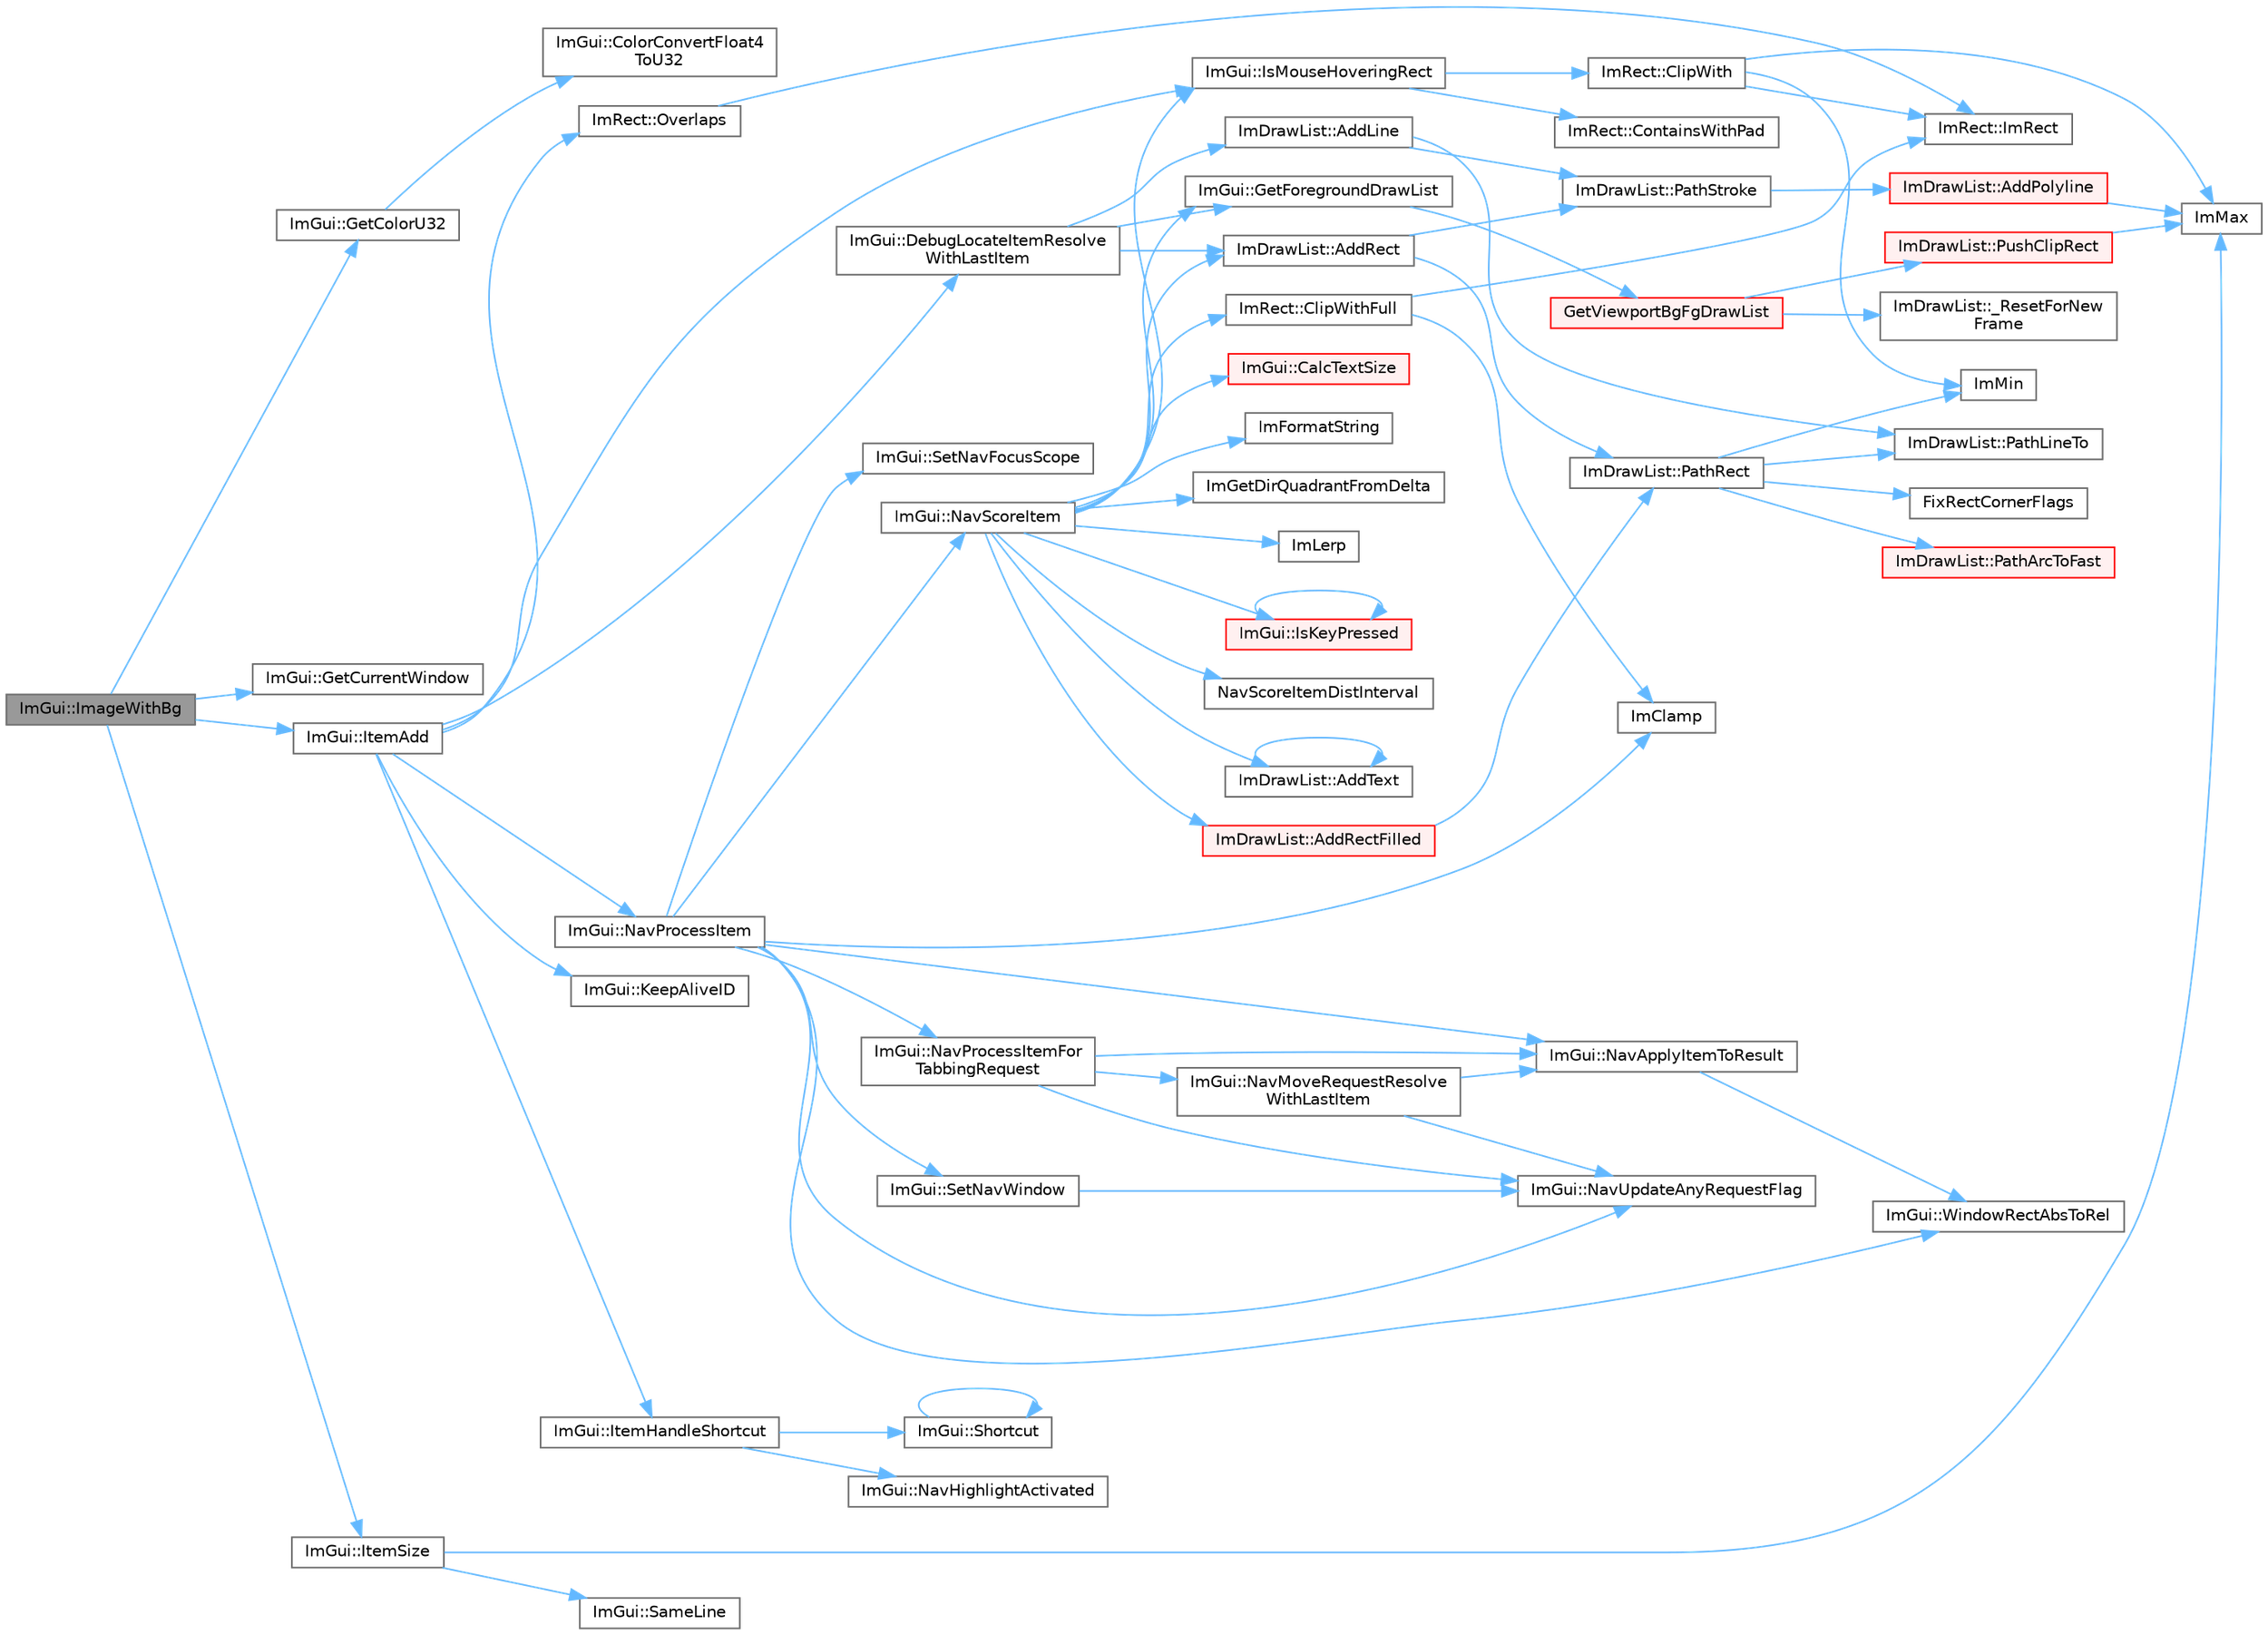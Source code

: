 digraph "ImGui::ImageWithBg"
{
 // LATEX_PDF_SIZE
  bgcolor="transparent";
  edge [fontname=Helvetica,fontsize=10,labelfontname=Helvetica,labelfontsize=10];
  node [fontname=Helvetica,fontsize=10,shape=box,height=0.2,width=0.4];
  rankdir="LR";
  Node1 [id="Node000001",label="ImGui::ImageWithBg",height=0.2,width=0.4,color="gray40", fillcolor="grey60", style="filled", fontcolor="black",tooltip=" "];
  Node1 -> Node2 [id="edge72_Node000001_Node000002",color="steelblue1",style="solid",tooltip=" "];
  Node2 [id="Node000002",label="ImGui::GetColorU32",height=0.2,width=0.4,color="grey40", fillcolor="white", style="filled",URL="$namespace_im_gui.html#a0de2d9bd347d9866511eb8d014e62556",tooltip=" "];
  Node2 -> Node3 [id="edge73_Node000002_Node000003",color="steelblue1",style="solid",tooltip=" "];
  Node3 [id="Node000003",label="ImGui::ColorConvertFloat4\lToU32",height=0.2,width=0.4,color="grey40", fillcolor="white", style="filled",URL="$namespace_im_gui.html#abe2691de0b1a71c774ab24cc91564a94",tooltip=" "];
  Node1 -> Node4 [id="edge74_Node000001_Node000004",color="steelblue1",style="solid",tooltip=" "];
  Node4 [id="Node000004",label="ImGui::GetCurrentWindow",height=0.2,width=0.4,color="grey40", fillcolor="white", style="filled",URL="$namespace_im_gui.html#ac452417b5004ca16a814a72cff153526",tooltip=" "];
  Node1 -> Node5 [id="edge75_Node000001_Node000005",color="steelblue1",style="solid",tooltip=" "];
  Node5 [id="Node000005",label="ImGui::ItemAdd",height=0.2,width=0.4,color="grey40", fillcolor="white", style="filled",URL="$namespace_im_gui.html#a0c2ccafc8d403c02a6590ac21157b9ac",tooltip=" "];
  Node5 -> Node6 [id="edge76_Node000005_Node000006",color="steelblue1",style="solid",tooltip=" "];
  Node6 [id="Node000006",label="ImGui::DebugLocateItemResolve\lWithLastItem",height=0.2,width=0.4,color="grey40", fillcolor="white", style="filled",URL="$namespace_im_gui.html#ae8ab0d7dfc90af8e82db3ed9e7829219",tooltip=" "];
  Node6 -> Node7 [id="edge77_Node000006_Node000007",color="steelblue1",style="solid",tooltip=" "];
  Node7 [id="Node000007",label="ImDrawList::AddLine",height=0.2,width=0.4,color="grey40", fillcolor="white", style="filled",URL="$struct_im_draw_list.html#aa21e5a1c6e00239581f97d344fc0db61",tooltip=" "];
  Node7 -> Node8 [id="edge78_Node000007_Node000008",color="steelblue1",style="solid",tooltip=" "];
  Node8 [id="Node000008",label="ImDrawList::PathLineTo",height=0.2,width=0.4,color="grey40", fillcolor="white", style="filled",URL="$struct_im_draw_list.html#a828d944325ed58d8b57abd3647bffaaf",tooltip=" "];
  Node7 -> Node9 [id="edge79_Node000007_Node000009",color="steelblue1",style="solid",tooltip=" "];
  Node9 [id="Node000009",label="ImDrawList::PathStroke",height=0.2,width=0.4,color="grey40", fillcolor="white", style="filled",URL="$struct_im_draw_list.html#a60bf9040ef3d09b39c4ba8f5a2a68ae9",tooltip=" "];
  Node9 -> Node10 [id="edge80_Node000009_Node000010",color="steelblue1",style="solid",tooltip=" "];
  Node10 [id="Node000010",label="ImDrawList::AddPolyline",height=0.2,width=0.4,color="red", fillcolor="#FFF0F0", style="filled",URL="$struct_im_draw_list.html#abc568847b1113e624456436bfab1b307",tooltip=" "];
  Node10 -> Node11 [id="edge81_Node000010_Node000011",color="steelblue1",style="solid",tooltip=" "];
  Node11 [id="Node000011",label="ImMax",height=0.2,width=0.4,color="grey40", fillcolor="white", style="filled",URL="$imgui__internal_8h.html#a7667efd95147d0422f140917c71a9226",tooltip=" "];
  Node6 -> Node15 [id="edge82_Node000006_Node000015",color="steelblue1",style="solid",tooltip=" "];
  Node15 [id="Node000015",label="ImDrawList::AddRect",height=0.2,width=0.4,color="grey40", fillcolor="white", style="filled",URL="$struct_im_draw_list.html#ad96f10a3e954fe0c5b7c96d4e205af7b",tooltip=" "];
  Node15 -> Node16 [id="edge83_Node000015_Node000016",color="steelblue1",style="solid",tooltip=" "];
  Node16 [id="Node000016",label="ImDrawList::PathRect",height=0.2,width=0.4,color="grey40", fillcolor="white", style="filled",URL="$struct_im_draw_list.html#a2251eb264ed8b17a253c409787375053",tooltip=" "];
  Node16 -> Node17 [id="edge84_Node000016_Node000017",color="steelblue1",style="solid",tooltip=" "];
  Node17 [id="Node000017",label="FixRectCornerFlags",height=0.2,width=0.4,color="grey40", fillcolor="white", style="filled",URL="$imgui__draw_8cpp.html#abc26563004ba48126f2e8b70ea0067af",tooltip=" "];
  Node16 -> Node18 [id="edge85_Node000016_Node000018",color="steelblue1",style="solid",tooltip=" "];
  Node18 [id="Node000018",label="ImMin",height=0.2,width=0.4,color="grey40", fillcolor="white", style="filled",URL="$imgui__internal_8h.html#a7f9d7828066a9d61b5630adcdf4655d3",tooltip=" "];
  Node16 -> Node19 [id="edge86_Node000016_Node000019",color="steelblue1",style="solid",tooltip=" "];
  Node19 [id="Node000019",label="ImDrawList::PathArcToFast",height=0.2,width=0.4,color="red", fillcolor="#FFF0F0", style="filled",URL="$struct_im_draw_list.html#a6d307c6de1a6522e76fa410e8fe96fcc",tooltip=" "];
  Node16 -> Node8 [id="edge87_Node000016_Node000008",color="steelblue1",style="solid",tooltip=" "];
  Node15 -> Node9 [id="edge88_Node000015_Node000009",color="steelblue1",style="solid",tooltip=" "];
  Node6 -> Node24 [id="edge89_Node000006_Node000024",color="steelblue1",style="solid",tooltip=" "];
  Node24 [id="Node000024",label="ImGui::GetForegroundDrawList",height=0.2,width=0.4,color="grey40", fillcolor="white", style="filled",URL="$namespace_im_gui.html#a77e1a981b472415e6613a2bd0966d817",tooltip=" "];
  Node24 -> Node25 [id="edge90_Node000024_Node000025",color="steelblue1",style="solid",tooltip=" "];
  Node25 [id="Node000025",label="GetViewportBgFgDrawList",height=0.2,width=0.4,color="red", fillcolor="#FFF0F0", style="filled",URL="$imgui_8cpp.html#a86964372ace3c5efb9325a2162f04efd",tooltip=" "];
  Node25 -> Node26 [id="edge91_Node000025_Node000026",color="steelblue1",style="solid",tooltip=" "];
  Node26 [id="Node000026",label="ImDrawList::_ResetForNew\lFrame",height=0.2,width=0.4,color="grey40", fillcolor="white", style="filled",URL="$struct_im_draw_list.html#a5f78fe195b2507e5926560f591141ff3",tooltip=" "];
  Node25 -> Node27 [id="edge92_Node000025_Node000027",color="steelblue1",style="solid",tooltip=" "];
  Node27 [id="Node000027",label="ImDrawList::PushClipRect",height=0.2,width=0.4,color="red", fillcolor="#FFF0F0", style="filled",URL="$struct_im_draw_list.html#a608a9d9a83715ba87dced8321ed64329",tooltip=" "];
  Node27 -> Node11 [id="edge93_Node000027_Node000011",color="steelblue1",style="solid",tooltip=" "];
  Node5 -> Node31 [id="edge94_Node000005_Node000031",color="steelblue1",style="solid",tooltip=" "];
  Node31 [id="Node000031",label="ImGui::IsMouseHoveringRect",height=0.2,width=0.4,color="grey40", fillcolor="white", style="filled",URL="$namespace_im_gui.html#ae0b8ea0e06c457316d6aed6c5b2a1c25",tooltip=" "];
  Node31 -> Node32 [id="edge95_Node000031_Node000032",color="steelblue1",style="solid",tooltip=" "];
  Node32 [id="Node000032",label="ImRect::ClipWith",height=0.2,width=0.4,color="grey40", fillcolor="white", style="filled",URL="$struct_im_rect.html#ac02d5cf6ce0358aea9ed9df43d368f3f",tooltip=" "];
  Node32 -> Node11 [id="edge96_Node000032_Node000011",color="steelblue1",style="solid",tooltip=" "];
  Node32 -> Node18 [id="edge97_Node000032_Node000018",color="steelblue1",style="solid",tooltip=" "];
  Node32 -> Node33 [id="edge98_Node000032_Node000033",color="steelblue1",style="solid",tooltip=" "];
  Node33 [id="Node000033",label="ImRect::ImRect",height=0.2,width=0.4,color="grey40", fillcolor="white", style="filled",URL="$struct_im_rect.html#a1e9548c8a334dfd32eaf4d399aa740e9",tooltip=" "];
  Node31 -> Node34 [id="edge99_Node000031_Node000034",color="steelblue1",style="solid",tooltip=" "];
  Node34 [id="Node000034",label="ImRect::ContainsWithPad",height=0.2,width=0.4,color="grey40", fillcolor="white", style="filled",URL="$struct_im_rect.html#a8dbab244f4e5b786faa9684eb85110fc",tooltip=" "];
  Node5 -> Node35 [id="edge100_Node000005_Node000035",color="steelblue1",style="solid",tooltip=" "];
  Node35 [id="Node000035",label="ImGui::ItemHandleShortcut",height=0.2,width=0.4,color="grey40", fillcolor="white", style="filled",URL="$namespace_im_gui.html#a338deb537666a886cf3ece08c07e9fa9",tooltip=" "];
  Node35 -> Node36 [id="edge101_Node000035_Node000036",color="steelblue1",style="solid",tooltip=" "];
  Node36 [id="Node000036",label="ImGui::NavHighlightActivated",height=0.2,width=0.4,color="grey40", fillcolor="white", style="filled",URL="$namespace_im_gui.html#a3ea169ace83f149ae2b8c1a6d0f6d457",tooltip=" "];
  Node35 -> Node37 [id="edge102_Node000035_Node000037",color="steelblue1",style="solid",tooltip=" "];
  Node37 [id="Node000037",label="ImGui::Shortcut",height=0.2,width=0.4,color="grey40", fillcolor="white", style="filled",URL="$namespace_im_gui.html#a5a7ca2346e4eb2dfe08a396349df7995",tooltip=" "];
  Node37 -> Node37 [id="edge103_Node000037_Node000037",color="steelblue1",style="solid",tooltip=" "];
  Node5 -> Node38 [id="edge104_Node000005_Node000038",color="steelblue1",style="solid",tooltip=" "];
  Node38 [id="Node000038",label="ImGui::KeepAliveID",height=0.2,width=0.4,color="grey40", fillcolor="white", style="filled",URL="$namespace_im_gui.html#a85a245c78a9f7c351636bdad6e60c488",tooltip=" "];
  Node5 -> Node39 [id="edge105_Node000005_Node000039",color="steelblue1",style="solid",tooltip=" "];
  Node39 [id="Node000039",label="ImGui::NavProcessItem",height=0.2,width=0.4,color="grey40", fillcolor="white", style="filled",URL="$namespace_im_gui.html#aa217c2f0448788f3c064bf828a8f9d8f",tooltip=" "];
  Node39 -> Node23 [id="edge106_Node000039_Node000023",color="steelblue1",style="solid",tooltip=" "];
  Node23 [id="Node000023",label="ImClamp",height=0.2,width=0.4,color="grey40", fillcolor="white", style="filled",URL="$imgui__internal_8h.html#a6e61ede308bfd68c7434e17905a29fc8",tooltip=" "];
  Node39 -> Node40 [id="edge107_Node000039_Node000040",color="steelblue1",style="solid",tooltip=" "];
  Node40 [id="Node000040",label="ImGui::NavApplyItemToResult",height=0.2,width=0.4,color="grey40", fillcolor="white", style="filled",URL="$namespace_im_gui.html#afc3f5b074b158526cfe8531de843aa5f",tooltip=" "];
  Node40 -> Node41 [id="edge108_Node000040_Node000041",color="steelblue1",style="solid",tooltip=" "];
  Node41 [id="Node000041",label="ImGui::WindowRectAbsToRel",height=0.2,width=0.4,color="grey40", fillcolor="white", style="filled",URL="$namespace_im_gui.html#a06d8e9fae450c785dc8f61f6e03462a7",tooltip=" "];
  Node39 -> Node42 [id="edge109_Node000039_Node000042",color="steelblue1",style="solid",tooltip=" "];
  Node42 [id="Node000042",label="ImGui::NavProcessItemFor\lTabbingRequest",height=0.2,width=0.4,color="grey40", fillcolor="white", style="filled",URL="$namespace_im_gui.html#a6a225bee464b9da701c6554e3fd2e5ef",tooltip=" "];
  Node42 -> Node40 [id="edge110_Node000042_Node000040",color="steelblue1",style="solid",tooltip=" "];
  Node42 -> Node43 [id="edge111_Node000042_Node000043",color="steelblue1",style="solid",tooltip=" "];
  Node43 [id="Node000043",label="ImGui::NavMoveRequestResolve\lWithLastItem",height=0.2,width=0.4,color="grey40", fillcolor="white", style="filled",URL="$namespace_im_gui.html#ad71eb039682bb8e3bb950c67eeec4ed8",tooltip=" "];
  Node43 -> Node40 [id="edge112_Node000043_Node000040",color="steelblue1",style="solid",tooltip=" "];
  Node43 -> Node44 [id="edge113_Node000043_Node000044",color="steelblue1",style="solid",tooltip=" "];
  Node44 [id="Node000044",label="ImGui::NavUpdateAnyRequestFlag",height=0.2,width=0.4,color="grey40", fillcolor="white", style="filled",URL="$namespace_im_gui.html#a2cd868535661cdb5671214662f3c9388",tooltip=" "];
  Node42 -> Node44 [id="edge114_Node000042_Node000044",color="steelblue1",style="solid",tooltip=" "];
  Node39 -> Node45 [id="edge115_Node000039_Node000045",color="steelblue1",style="solid",tooltip=" "];
  Node45 [id="Node000045",label="ImGui::NavScoreItem",height=0.2,width=0.4,color="grey40", fillcolor="white", style="filled",URL="$namespace_im_gui.html#a3f63daa35c17837e05d2291af30cbd94",tooltip=" "];
  Node45 -> Node15 [id="edge116_Node000045_Node000015",color="steelblue1",style="solid",tooltip=" "];
  Node45 -> Node46 [id="edge117_Node000045_Node000046",color="steelblue1",style="solid",tooltip=" "];
  Node46 [id="Node000046",label="ImDrawList::AddRectFilled",height=0.2,width=0.4,color="red", fillcolor="#FFF0F0", style="filled",URL="$struct_im_draw_list.html#a6b16ab764160b0251d2e7b3bd08c1ffc",tooltip=" "];
  Node46 -> Node16 [id="edge118_Node000046_Node000016",color="steelblue1",style="solid",tooltip=" "];
  Node45 -> Node50 [id="edge119_Node000045_Node000050",color="steelblue1",style="solid",tooltip=" "];
  Node50 [id="Node000050",label="ImDrawList::AddText",height=0.2,width=0.4,color="grey40", fillcolor="white", style="filled",URL="$struct_im_draw_list.html#ac5221bd86b3429f6d5b6e6ffe454942d",tooltip=" "];
  Node50 -> Node50 [id="edge120_Node000050_Node000050",color="steelblue1",style="solid",tooltip=" "];
  Node45 -> Node51 [id="edge121_Node000045_Node000051",color="steelblue1",style="solid",tooltip=" "];
  Node51 [id="Node000051",label="ImGui::CalcTextSize",height=0.2,width=0.4,color="red", fillcolor="#FFF0F0", style="filled",URL="$namespace_im_gui.html#a848b9db6cc4a186751c0ecebcaadc33b",tooltip=" "];
  Node45 -> Node59 [id="edge122_Node000045_Node000059",color="steelblue1",style="solid",tooltip=" "];
  Node59 [id="Node000059",label="ImRect::ClipWithFull",height=0.2,width=0.4,color="grey40", fillcolor="white", style="filled",URL="$struct_im_rect.html#a32a5aaca4161b5ffa3f352d293a449ff",tooltip=" "];
  Node59 -> Node23 [id="edge123_Node000059_Node000023",color="steelblue1",style="solid",tooltip=" "];
  Node59 -> Node33 [id="edge124_Node000059_Node000033",color="steelblue1",style="solid",tooltip=" "];
  Node45 -> Node24 [id="edge125_Node000045_Node000024",color="steelblue1",style="solid",tooltip=" "];
  Node45 -> Node60 [id="edge126_Node000045_Node000060",color="steelblue1",style="solid",tooltip=" "];
  Node60 [id="Node000060",label="ImFormatString",height=0.2,width=0.4,color="grey40", fillcolor="white", style="filled",URL="$imgui_8cpp.html#a75ccaf7d676b1f567ba888ae42ac3809",tooltip=" "];
  Node45 -> Node61 [id="edge127_Node000045_Node000061",color="steelblue1",style="solid",tooltip=" "];
  Node61 [id="Node000061",label="ImGetDirQuadrantFromDelta",height=0.2,width=0.4,color="grey40", fillcolor="white", style="filled",URL="$imgui_8cpp.html#a250b0867d875c4c76b4fad89e7aaf498",tooltip=" "];
  Node45 -> Node62 [id="edge128_Node000045_Node000062",color="steelblue1",style="solid",tooltip=" "];
  Node62 [id="Node000062",label="ImLerp",height=0.2,width=0.4,color="grey40", fillcolor="white", style="filled",URL="$imgui__internal_8h.html#a1d7813429922346e44eebd82d13f777c",tooltip=" "];
  Node45 -> Node63 [id="edge129_Node000045_Node000063",color="steelblue1",style="solid",tooltip=" "];
  Node63 [id="Node000063",label="ImGui::IsKeyPressed",height=0.2,width=0.4,color="red", fillcolor="#FFF0F0", style="filled",URL="$namespace_im_gui.html#a477c2ef31c9641b158d78879780bd108",tooltip=" "];
  Node63 -> Node63 [id="edge130_Node000063_Node000063",color="steelblue1",style="solid",tooltip=" "];
  Node45 -> Node31 [id="edge131_Node000045_Node000031",color="steelblue1",style="solid",tooltip=" "];
  Node45 -> Node66 [id="edge132_Node000045_Node000066",color="steelblue1",style="solid",tooltip=" "];
  Node66 [id="Node000066",label="NavScoreItemDistInterval",height=0.2,width=0.4,color="grey40", fillcolor="white", style="filled",URL="$imgui_8cpp.html#a1bb7b58bee2ba15da988fb4c56f4cc89",tooltip=" "];
  Node39 -> Node44 [id="edge133_Node000039_Node000044",color="steelblue1",style="solid",tooltip=" "];
  Node39 -> Node67 [id="edge134_Node000039_Node000067",color="steelblue1",style="solid",tooltip=" "];
  Node67 [id="Node000067",label="ImGui::SetNavFocusScope",height=0.2,width=0.4,color="grey40", fillcolor="white", style="filled",URL="$namespace_im_gui.html#ada2736a9b034b93ba877f46577bc5e8b",tooltip=" "];
  Node39 -> Node68 [id="edge135_Node000039_Node000068",color="steelblue1",style="solid",tooltip=" "];
  Node68 [id="Node000068",label="ImGui::SetNavWindow",height=0.2,width=0.4,color="grey40", fillcolor="white", style="filled",URL="$namespace_im_gui.html#aa422c756f467e650d67b4fb1b74ff5a1",tooltip=" "];
  Node68 -> Node44 [id="edge136_Node000068_Node000044",color="steelblue1",style="solid",tooltip=" "];
  Node39 -> Node41 [id="edge137_Node000039_Node000041",color="steelblue1",style="solid",tooltip=" "];
  Node5 -> Node69 [id="edge138_Node000005_Node000069",color="steelblue1",style="solid",tooltip=" "];
  Node69 [id="Node000069",label="ImRect::Overlaps",height=0.2,width=0.4,color="grey40", fillcolor="white", style="filled",URL="$struct_im_rect.html#a0af3bade3781e5e7c6afdf71ccfb0d43",tooltip=" "];
  Node69 -> Node33 [id="edge139_Node000069_Node000033",color="steelblue1",style="solid",tooltip=" "];
  Node1 -> Node70 [id="edge140_Node000001_Node000070",color="steelblue1",style="solid",tooltip=" "];
  Node70 [id="Node000070",label="ImGui::ItemSize",height=0.2,width=0.4,color="grey40", fillcolor="white", style="filled",URL="$namespace_im_gui.html#a4b5818a652d943ea54e0cec9fb3943d7",tooltip=" "];
  Node70 -> Node11 [id="edge141_Node000070_Node000011",color="steelblue1",style="solid",tooltip=" "];
  Node70 -> Node71 [id="edge142_Node000070_Node000071",color="steelblue1",style="solid",tooltip=" "];
  Node71 [id="Node000071",label="ImGui::SameLine",height=0.2,width=0.4,color="grey40", fillcolor="white", style="filled",URL="$namespace_im_gui.html#addd433eb3aae59119e341e80db474f66",tooltip=" "];
}
